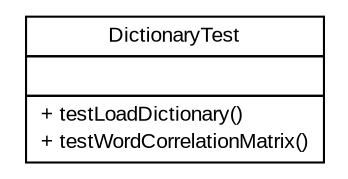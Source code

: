 #!/usr/local/bin/dot
#
# Class diagram 
# Generated by UMLGraph version 5.2 (http://www.umlgraph.org/)
#

digraph G {
	edge [fontname="arial",fontsize=10,labelfontname="arial",labelfontsize=10];
	node [fontname="arial",fontsize=10,shape=plaintext];
	nodesep=0.25;
	ranksep=0.5;
	// tud.iir.classification.test.DictionaryTest
	c1625 [label=<<table title="tud.iir.classification.test.DictionaryTest" border="0" cellborder="1" cellspacing="0" cellpadding="2" port="p" href="./DictionaryTest.html">
		<tr><td><table border="0" cellspacing="0" cellpadding="1">
<tr><td align="center" balign="center"> DictionaryTest </td></tr>
		</table></td></tr>
		<tr><td><table border="0" cellspacing="0" cellpadding="1">
<tr><td align="left" balign="left">  </td></tr>
		</table></td></tr>
		<tr><td><table border="0" cellspacing="0" cellpadding="1">
<tr><td align="left" balign="left"> + testLoadDictionary() </td></tr>
<tr><td align="left" balign="left"> + testWordCorrelationMatrix() </td></tr>
		</table></td></tr>
		</table>>, fontname="arial", fontcolor="black", fontsize=10.0];
}

